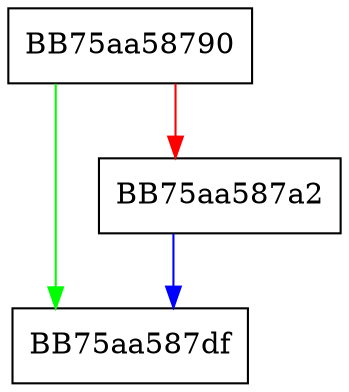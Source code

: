 digraph Init {
  node [shape="box"];
  graph [splines=ortho];
  BB75aa58790 -> BB75aa587df [color="green"];
  BB75aa58790 -> BB75aa587a2 [color="red"];
  BB75aa587a2 -> BB75aa587df [color="blue"];
}